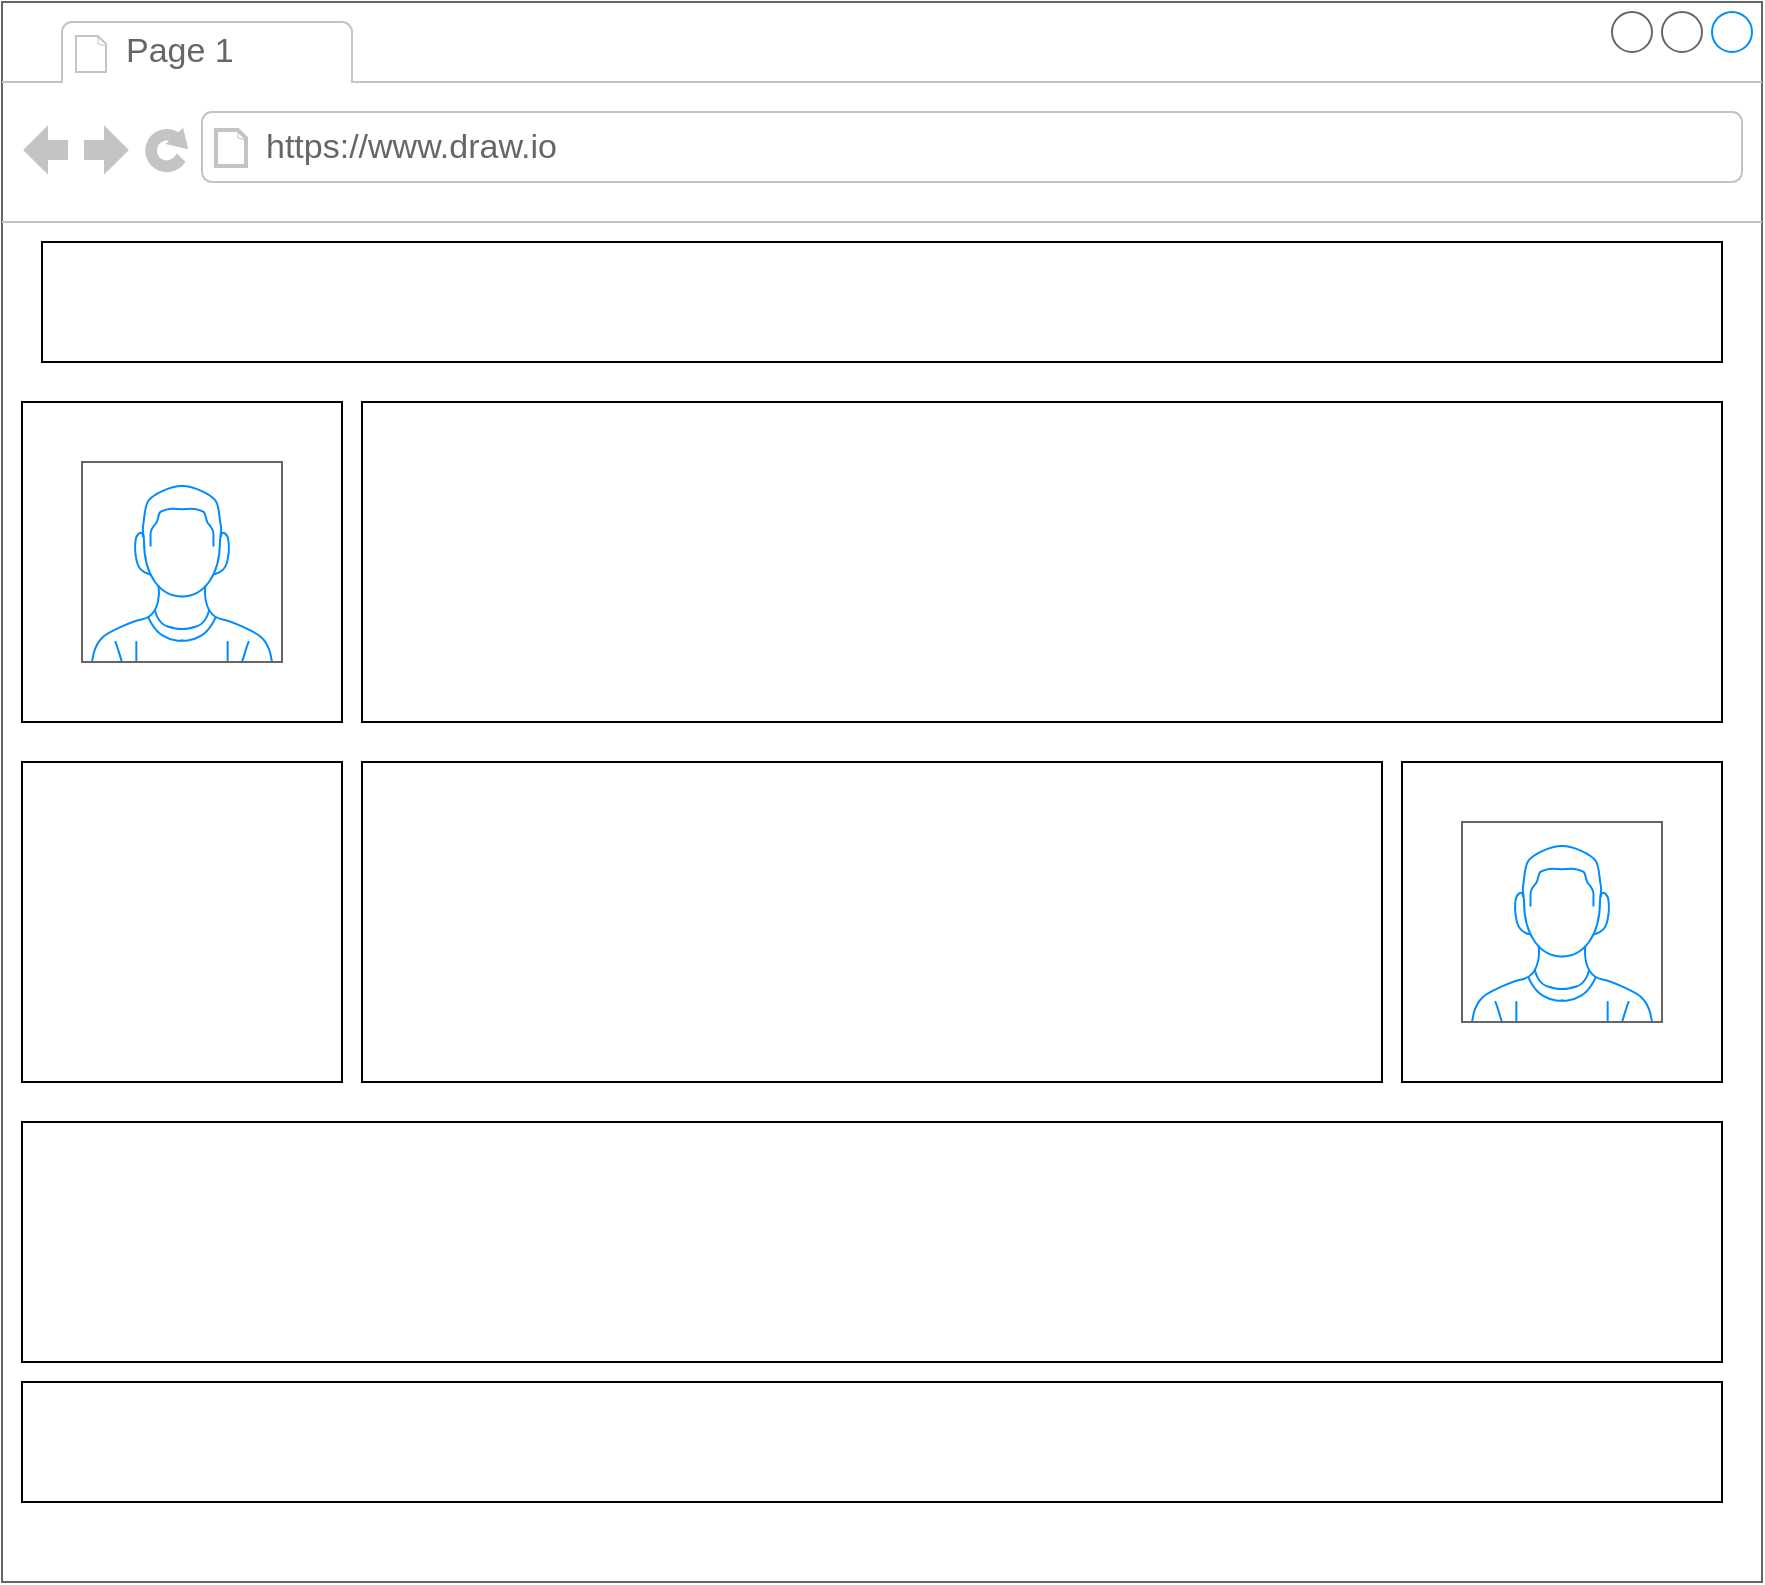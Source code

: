 <mxfile version="14.6.13" type="github">
  <diagram id="cn-x0yzuyoAJZYk_1bYL" name="Page-1">
    <mxGraphModel dx="2272" dy="794" grid="1" gridSize="10" guides="1" tooltips="1" connect="1" arrows="1" fold="1" page="1" pageScale="1" pageWidth="850" pageHeight="1100" math="0" shadow="0">
      <root>
        <mxCell id="0" />
        <mxCell id="1" parent="0" />
        <mxCell id="9Kq5uXQ2CNX2201SRMHQ-9" value="" style="strokeWidth=1;shadow=0;dashed=0;align=center;html=1;shape=mxgraph.mockup.containers.browserWindow;rSize=0;strokeColor=#666666;strokeColor2=#008cff;strokeColor3=#c4c4c4;mainText=,;recursiveResize=0;" vertex="1" parent="1">
          <mxGeometry x="-250" y="10" width="880" height="790" as="geometry" />
        </mxCell>
        <mxCell id="9Kq5uXQ2CNX2201SRMHQ-10" value="Page 1" style="strokeWidth=1;shadow=0;dashed=0;align=center;html=1;shape=mxgraph.mockup.containers.anchor;fontSize=17;fontColor=#666666;align=left;" vertex="1" parent="9Kq5uXQ2CNX2201SRMHQ-9">
          <mxGeometry x="60" y="12" width="110" height="26" as="geometry" />
        </mxCell>
        <mxCell id="9Kq5uXQ2CNX2201SRMHQ-11" value="https://www.draw.io" style="strokeWidth=1;shadow=0;dashed=0;align=center;html=1;shape=mxgraph.mockup.containers.anchor;rSize=0;fontSize=17;fontColor=#666666;align=left;" vertex="1" parent="9Kq5uXQ2CNX2201SRMHQ-9">
          <mxGeometry x="130" y="60" width="250" height="26" as="geometry" />
        </mxCell>
        <mxCell id="9Kq5uXQ2CNX2201SRMHQ-13" value="" style="rounded=0;whiteSpace=wrap;html=1;" vertex="1" parent="9Kq5uXQ2CNX2201SRMHQ-9">
          <mxGeometry x="20" y="120" width="840" height="60" as="geometry" />
        </mxCell>
        <mxCell id="9Kq5uXQ2CNX2201SRMHQ-15" value="" style="whiteSpace=wrap;html=1;aspect=fixed;" vertex="1" parent="9Kq5uXQ2CNX2201SRMHQ-9">
          <mxGeometry x="10" y="200" width="160" height="160" as="geometry" />
        </mxCell>
        <mxCell id="9Kq5uXQ2CNX2201SRMHQ-14" value="" style="verticalLabelPosition=bottom;shadow=0;dashed=0;align=center;html=1;verticalAlign=top;strokeWidth=1;shape=mxgraph.mockup.containers.userMale;strokeColor=#666666;strokeColor2=#008cff;" vertex="1" parent="9Kq5uXQ2CNX2201SRMHQ-9">
          <mxGeometry x="40" y="230" width="100" height="100" as="geometry" />
        </mxCell>
        <mxCell id="9Kq5uXQ2CNX2201SRMHQ-16" value="" style="rounded=0;whiteSpace=wrap;html=1;" vertex="1" parent="9Kq5uXQ2CNX2201SRMHQ-9">
          <mxGeometry x="180" y="200" width="680" height="160" as="geometry" />
        </mxCell>
        <mxCell id="9Kq5uXQ2CNX2201SRMHQ-17" value="" style="whiteSpace=wrap;html=1;aspect=fixed;" vertex="1" parent="9Kq5uXQ2CNX2201SRMHQ-9">
          <mxGeometry x="10" y="380" width="160" height="160" as="geometry" />
        </mxCell>
        <mxCell id="9Kq5uXQ2CNX2201SRMHQ-18" value="" style="rounded=0;whiteSpace=wrap;html=1;" vertex="1" parent="9Kq5uXQ2CNX2201SRMHQ-9">
          <mxGeometry x="180" y="380" width="510" height="160" as="geometry" />
        </mxCell>
        <mxCell id="9Kq5uXQ2CNX2201SRMHQ-19" value="" style="whiteSpace=wrap;html=1;aspect=fixed;" vertex="1" parent="9Kq5uXQ2CNX2201SRMHQ-9">
          <mxGeometry x="700" y="380" width="160" height="160" as="geometry" />
        </mxCell>
        <mxCell id="9Kq5uXQ2CNX2201SRMHQ-20" value="" style="verticalLabelPosition=bottom;shadow=0;dashed=0;align=center;html=1;verticalAlign=top;strokeWidth=1;shape=mxgraph.mockup.containers.userMale;strokeColor=#666666;strokeColor2=#008cff;" vertex="1" parent="9Kq5uXQ2CNX2201SRMHQ-9">
          <mxGeometry x="730" y="410" width="100" height="100" as="geometry" />
        </mxCell>
        <mxCell id="9Kq5uXQ2CNX2201SRMHQ-21" value="" style="rounded=0;whiteSpace=wrap;html=1;" vertex="1" parent="9Kq5uXQ2CNX2201SRMHQ-9">
          <mxGeometry x="10" y="560" width="850" height="120" as="geometry" />
        </mxCell>
        <mxCell id="9Kq5uXQ2CNX2201SRMHQ-22" value="" style="rounded=0;whiteSpace=wrap;html=1;" vertex="1" parent="9Kq5uXQ2CNX2201SRMHQ-9">
          <mxGeometry x="10" y="690" width="850" height="60" as="geometry" />
        </mxCell>
      </root>
    </mxGraphModel>
  </diagram>
</mxfile>
